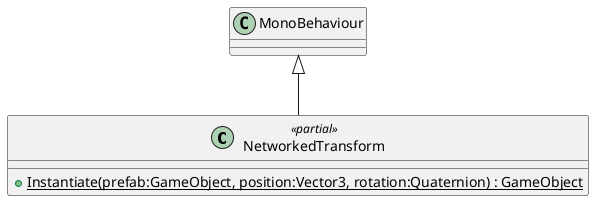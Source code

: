 @startuml
class NetworkedTransform <<partial>> {
    + {static} Instantiate(prefab:GameObject, position:Vector3, rotation:Quaternion) : GameObject
}
MonoBehaviour <|-- NetworkedTransform
@enduml

